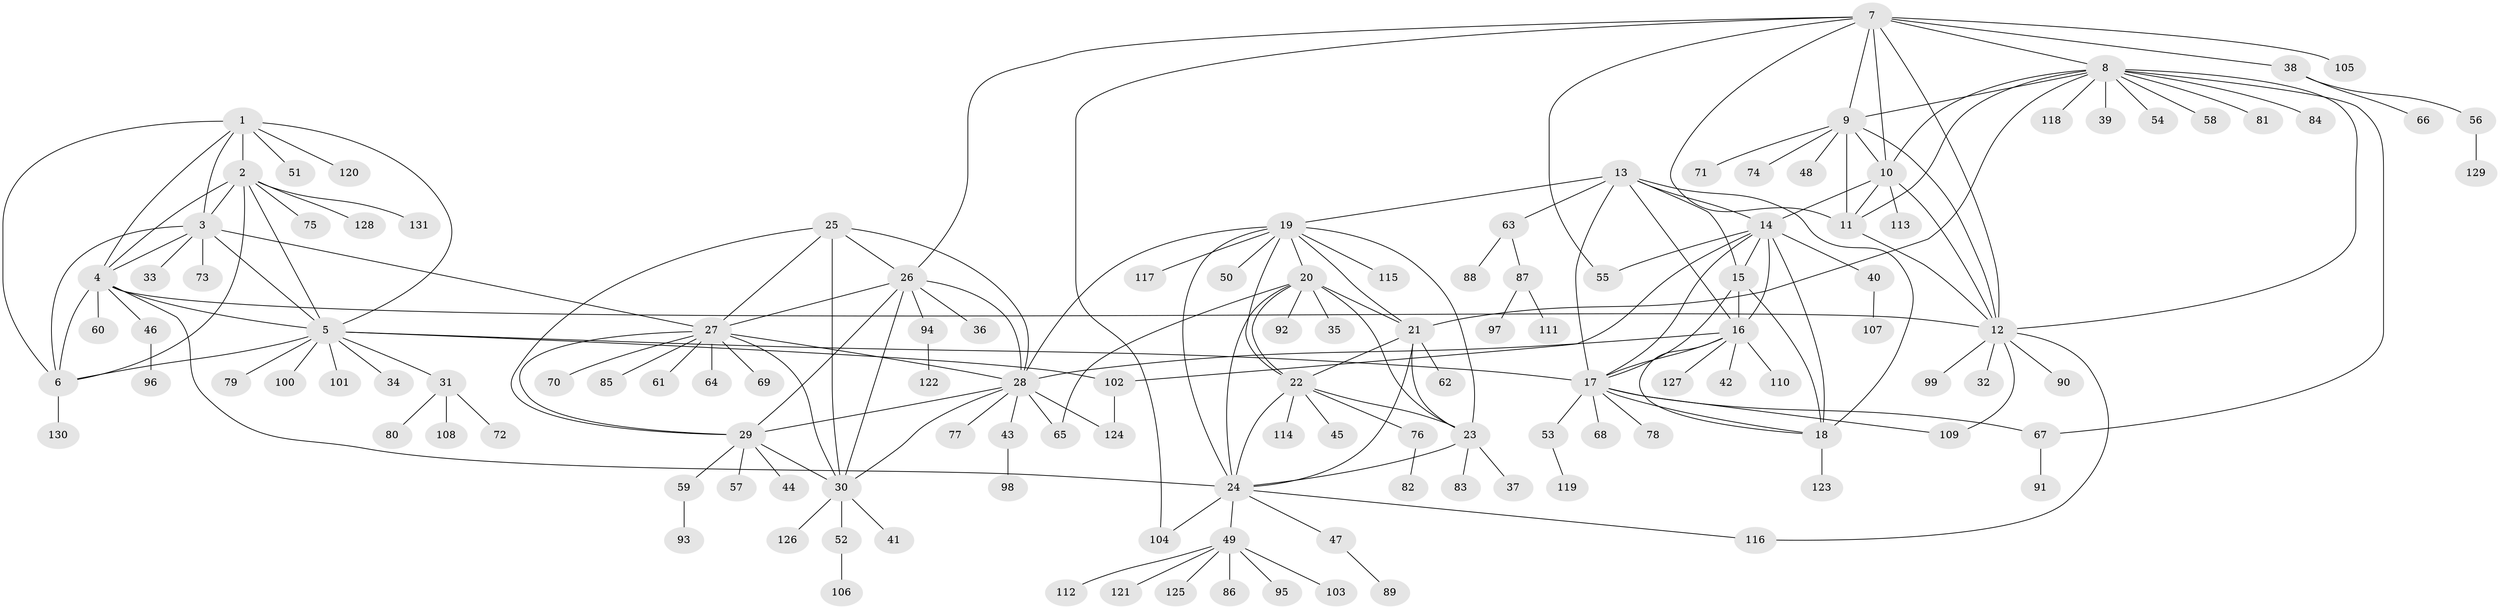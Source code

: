 // Generated by graph-tools (version 1.1) at 2025/26/03/09/25 03:26:37]
// undirected, 131 vertices, 194 edges
graph export_dot {
graph [start="1"]
  node [color=gray90,style=filled];
  1;
  2;
  3;
  4;
  5;
  6;
  7;
  8;
  9;
  10;
  11;
  12;
  13;
  14;
  15;
  16;
  17;
  18;
  19;
  20;
  21;
  22;
  23;
  24;
  25;
  26;
  27;
  28;
  29;
  30;
  31;
  32;
  33;
  34;
  35;
  36;
  37;
  38;
  39;
  40;
  41;
  42;
  43;
  44;
  45;
  46;
  47;
  48;
  49;
  50;
  51;
  52;
  53;
  54;
  55;
  56;
  57;
  58;
  59;
  60;
  61;
  62;
  63;
  64;
  65;
  66;
  67;
  68;
  69;
  70;
  71;
  72;
  73;
  74;
  75;
  76;
  77;
  78;
  79;
  80;
  81;
  82;
  83;
  84;
  85;
  86;
  87;
  88;
  89;
  90;
  91;
  92;
  93;
  94;
  95;
  96;
  97;
  98;
  99;
  100;
  101;
  102;
  103;
  104;
  105;
  106;
  107;
  108;
  109;
  110;
  111;
  112;
  113;
  114;
  115;
  116;
  117;
  118;
  119;
  120;
  121;
  122;
  123;
  124;
  125;
  126;
  127;
  128;
  129;
  130;
  131;
  1 -- 2;
  1 -- 3;
  1 -- 4;
  1 -- 5;
  1 -- 6;
  1 -- 51;
  1 -- 120;
  2 -- 3;
  2 -- 4;
  2 -- 5;
  2 -- 6;
  2 -- 75;
  2 -- 128;
  2 -- 131;
  3 -- 4;
  3 -- 5;
  3 -- 6;
  3 -- 27;
  3 -- 33;
  3 -- 73;
  4 -- 5;
  4 -- 6;
  4 -- 12;
  4 -- 24;
  4 -- 46;
  4 -- 60;
  5 -- 6;
  5 -- 17;
  5 -- 31;
  5 -- 34;
  5 -- 79;
  5 -- 100;
  5 -- 101;
  5 -- 102;
  6 -- 130;
  7 -- 8;
  7 -- 9;
  7 -- 10;
  7 -- 11;
  7 -- 12;
  7 -- 26;
  7 -- 38;
  7 -- 55;
  7 -- 104;
  7 -- 105;
  8 -- 9;
  8 -- 10;
  8 -- 11;
  8 -- 12;
  8 -- 21;
  8 -- 39;
  8 -- 54;
  8 -- 58;
  8 -- 67;
  8 -- 81;
  8 -- 84;
  8 -- 118;
  9 -- 10;
  9 -- 11;
  9 -- 12;
  9 -- 48;
  9 -- 71;
  9 -- 74;
  10 -- 11;
  10 -- 12;
  10 -- 14;
  10 -- 113;
  11 -- 12;
  12 -- 32;
  12 -- 90;
  12 -- 99;
  12 -- 109;
  12 -- 116;
  13 -- 14;
  13 -- 15;
  13 -- 16;
  13 -- 17;
  13 -- 18;
  13 -- 19;
  13 -- 63;
  14 -- 15;
  14 -- 16;
  14 -- 17;
  14 -- 18;
  14 -- 40;
  14 -- 55;
  14 -- 102;
  15 -- 16;
  15 -- 17;
  15 -- 18;
  16 -- 17;
  16 -- 18;
  16 -- 28;
  16 -- 42;
  16 -- 110;
  16 -- 127;
  17 -- 18;
  17 -- 53;
  17 -- 67;
  17 -- 68;
  17 -- 78;
  17 -- 109;
  18 -- 123;
  19 -- 20;
  19 -- 21;
  19 -- 22;
  19 -- 23;
  19 -- 24;
  19 -- 28;
  19 -- 50;
  19 -- 115;
  19 -- 117;
  20 -- 21;
  20 -- 22;
  20 -- 23;
  20 -- 24;
  20 -- 35;
  20 -- 65;
  20 -- 92;
  21 -- 22;
  21 -- 23;
  21 -- 24;
  21 -- 62;
  22 -- 23;
  22 -- 24;
  22 -- 45;
  22 -- 76;
  22 -- 114;
  23 -- 24;
  23 -- 37;
  23 -- 83;
  24 -- 47;
  24 -- 49;
  24 -- 104;
  24 -- 116;
  25 -- 26;
  25 -- 27;
  25 -- 28;
  25 -- 29;
  25 -- 30;
  26 -- 27;
  26 -- 28;
  26 -- 29;
  26 -- 30;
  26 -- 36;
  26 -- 94;
  27 -- 28;
  27 -- 29;
  27 -- 30;
  27 -- 61;
  27 -- 64;
  27 -- 69;
  27 -- 70;
  27 -- 85;
  28 -- 29;
  28 -- 30;
  28 -- 43;
  28 -- 65;
  28 -- 77;
  28 -- 124;
  29 -- 30;
  29 -- 44;
  29 -- 57;
  29 -- 59;
  30 -- 41;
  30 -- 52;
  30 -- 126;
  31 -- 72;
  31 -- 80;
  31 -- 108;
  38 -- 56;
  38 -- 66;
  40 -- 107;
  43 -- 98;
  46 -- 96;
  47 -- 89;
  49 -- 86;
  49 -- 95;
  49 -- 103;
  49 -- 112;
  49 -- 121;
  49 -- 125;
  52 -- 106;
  53 -- 119;
  56 -- 129;
  59 -- 93;
  63 -- 87;
  63 -- 88;
  67 -- 91;
  76 -- 82;
  87 -- 97;
  87 -- 111;
  94 -- 122;
  102 -- 124;
}
